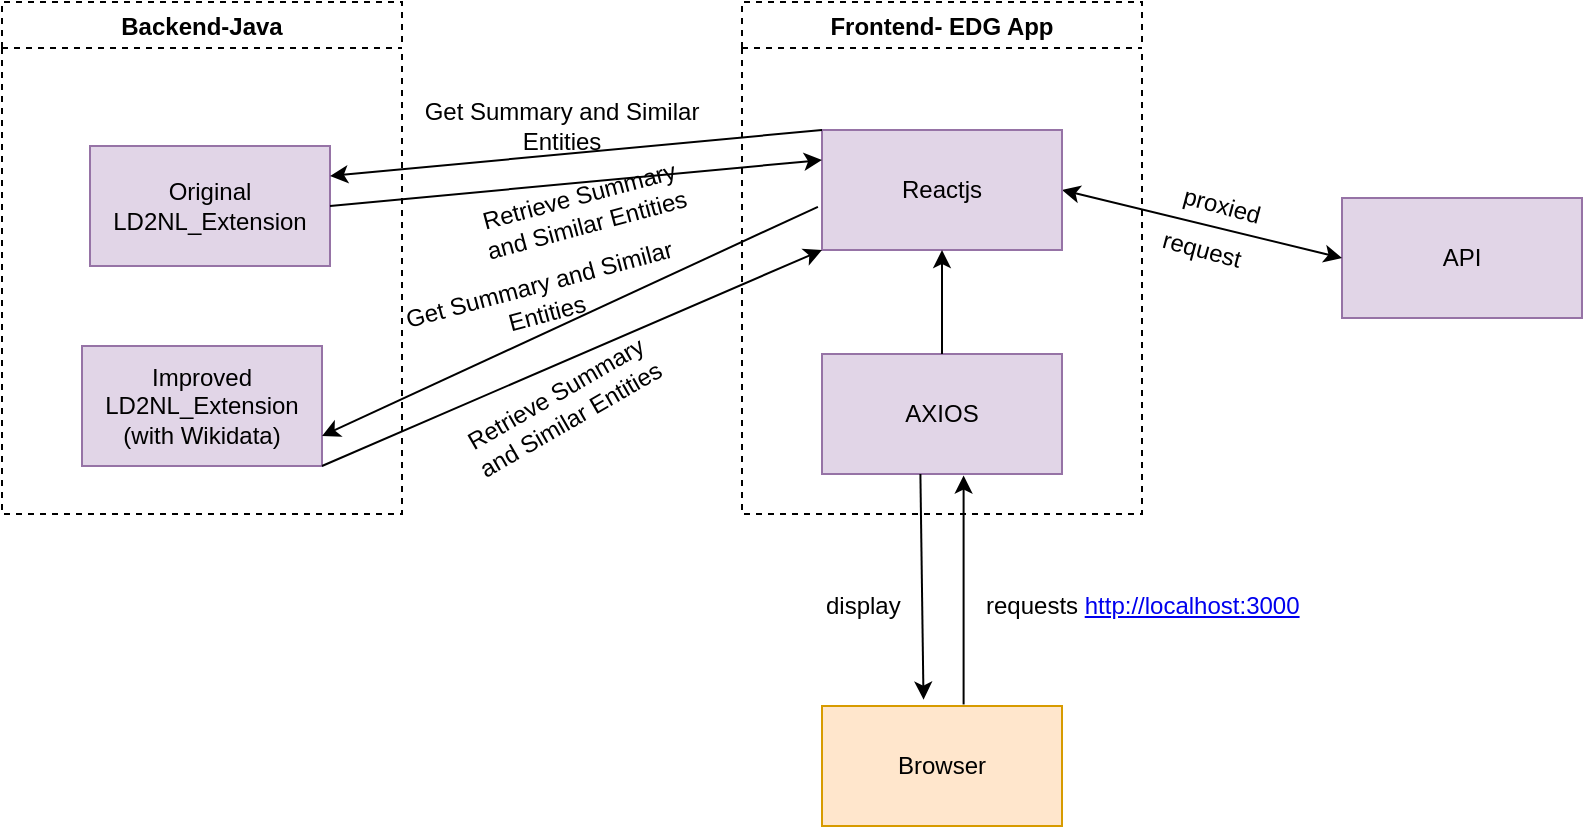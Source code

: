 <mxfile version="13.4.9" type="device"><diagram id="waf0n_SLoDXDpxt7DOUT" name="Page-1"><mxGraphModel dx="1038" dy="517" grid="1" gridSize="10" guides="1" tooltips="1" connect="1" arrows="1" fold="1" page="1" pageScale="1" pageWidth="850" pageHeight="1100" math="0" shadow="0"><root><mxCell id="0"/><mxCell id="1" parent="0"/><mxCell id="DzDkzj1423Q8CRmIXPfI-1" value="Browser" style="rounded=0;whiteSpace=wrap;html=1;fillColor=#ffe6cc;strokeColor=#d79b00;" vertex="1" parent="1"><mxGeometry x="460" y="410" width="120" height="60" as="geometry"/></mxCell><mxCell id="DzDkzj1423Q8CRmIXPfI-4" value="Original&lt;br&gt;LD2NL_Extension" style="rounded=0;whiteSpace=wrap;html=1;fillColor=#e1d5e7;strokeColor=#9673a6;" vertex="1" parent="1"><mxGeometry x="94" y="130" width="120" height="60" as="geometry"/></mxCell><mxCell id="DzDkzj1423Q8CRmIXPfI-5" value="Improved LD2NL_Extension (with Wikidata)" style="rounded=0;whiteSpace=wrap;html=1;fillColor=#e1d5e7;strokeColor=#9673a6;" vertex="1" parent="1"><mxGeometry x="90" y="230" width="120" height="60" as="geometry"/></mxCell><mxCell id="DzDkzj1423Q8CRmIXPfI-6" value="API" style="rounded=0;whiteSpace=wrap;html=1;fillColor=#e1d5e7;strokeColor=#9673a6;" vertex="1" parent="1"><mxGeometry x="720" y="156" width="120" height="60" as="geometry"/></mxCell><mxCell id="DzDkzj1423Q8CRmIXPfI-7" value="requests&amp;nbsp;&lt;a href=&quot;http://localhost:3000/&quot;&gt;http://localhost:3000&lt;/a&gt;" style="text;html=1;strokeColor=none;fillColor=none;align=left;verticalAlign=middle;whiteSpace=wrap;rounded=0;" vertex="1" parent="1"><mxGeometry x="540" y="340" width="180" height="40" as="geometry"/></mxCell><mxCell id="DzDkzj1423Q8CRmIXPfI-8" value="" style="endArrow=classic;startArrow=classic;html=1;strokeColor=#000000;entryX=0;entryY=0.5;entryDx=0;entryDy=0;exitX=1;exitY=0.5;exitDx=0;exitDy=0;" edge="1" parent="1" source="DzDkzj1423Q8CRmIXPfI-3" target="DzDkzj1423Q8CRmIXPfI-6"><mxGeometry width="50" height="50" relative="1" as="geometry"><mxPoint x="387" y="325" as="sourcePoint"/><mxPoint x="437" y="275" as="targetPoint"/></mxGeometry></mxCell><mxCell id="DzDkzj1423Q8CRmIXPfI-13" value="proxied" style="text;html=1;strokeColor=none;fillColor=none;align=center;verticalAlign=middle;whiteSpace=wrap;rounded=0;rotation=15;" vertex="1" parent="1"><mxGeometry x="640" y="150" width="40" height="20" as="geometry"/></mxCell><mxCell id="DzDkzj1423Q8CRmIXPfI-14" value="request" style="text;html=1;strokeColor=none;fillColor=none;align=center;verticalAlign=middle;whiteSpace=wrap;rounded=0;rotation=15;" vertex="1" parent="1"><mxGeometry x="630" y="172" width="40" height="20" as="geometry"/></mxCell><mxCell id="DzDkzj1423Q8CRmIXPfI-15" value="Frontend- EDG App" style="swimlane;fillColor=none;align=center;dashed=1;" vertex="1" parent="1"><mxGeometry x="420" y="58" width="200" height="256" as="geometry"><mxRectangle x="350" y="58" width="138" height="23" as="alternateBounds"/></mxGeometry></mxCell><mxCell id="DzDkzj1423Q8CRmIXPfI-3" value="Reactjs" style="rounded=0;whiteSpace=wrap;html=1;fillColor=#e1d5e7;strokeColor=#9673a6;" vertex="1" parent="DzDkzj1423Q8CRmIXPfI-15"><mxGeometry x="40" y="64" width="120" height="60" as="geometry"/></mxCell><mxCell id="DzDkzj1423Q8CRmIXPfI-2" value="AXIOS" style="rounded=0;whiteSpace=wrap;html=1;fillColor=#e1d5e7;strokeColor=#9673a6;" vertex="1" parent="DzDkzj1423Q8CRmIXPfI-15"><mxGeometry x="40" y="176" width="120" height="60" as="geometry"/></mxCell><mxCell id="DzDkzj1423Q8CRmIXPfI-9" value="" style="endArrow=classic;html=1;strokeColor=#000000;entryX=0.5;entryY=1;entryDx=0;entryDy=0;exitX=0.5;exitY=0;exitDx=0;exitDy=0;" edge="1" parent="DzDkzj1423Q8CRmIXPfI-15" source="DzDkzj1423Q8CRmIXPfI-2" target="DzDkzj1423Q8CRmIXPfI-3"><mxGeometry width="50" height="50" relative="1" as="geometry"><mxPoint x="-33" y="267" as="sourcePoint"/><mxPoint x="17" y="217" as="targetPoint"/></mxGeometry></mxCell><mxCell id="DzDkzj1423Q8CRmIXPfI-16" value="Backend-Java" style="swimlane;fillColor=none;align=center;dashed=1;" vertex="1" parent="1"><mxGeometry x="50" y="58" width="200" height="256" as="geometry"/></mxCell><mxCell id="DzDkzj1423Q8CRmIXPfI-17" value="Get Summary and Similar Entities" style="text;html=1;strokeColor=none;fillColor=none;align=center;verticalAlign=middle;whiteSpace=wrap;rounded=0;rotation=-15;" vertex="1" parent="1"><mxGeometry x="241.25" y="196" width="159.25" height="20" as="geometry"/></mxCell><mxCell id="DzDkzj1423Q8CRmIXPfI-19" value="Retrieve Summary and Similar Entities" style="text;html=1;strokeColor=none;fillColor=none;align=center;verticalAlign=middle;whiteSpace=wrap;rounded=0;rotation=-30;" vertex="1" parent="1"><mxGeometry x="270.25" y="250" width="120.5" height="20" as="geometry"/></mxCell><mxCell id="DzDkzj1423Q8CRmIXPfI-21" value="" style="endArrow=classic;html=1;exitX=0.59;exitY=-0.013;exitDx=0;exitDy=0;exitPerimeter=0;entryX=0.59;entryY=1.013;entryDx=0;entryDy=0;entryPerimeter=0;" edge="1" parent="1" source="DzDkzj1423Q8CRmIXPfI-1" target="DzDkzj1423Q8CRmIXPfI-2"><mxGeometry width="50" height="50" relative="1" as="geometry"><mxPoint x="530" y="390" as="sourcePoint"/><mxPoint x="530" y="330" as="targetPoint"/></mxGeometry></mxCell><mxCell id="DzDkzj1423Q8CRmIXPfI-22" value="" style="endArrow=classic;html=1;exitX=0.41;exitY=1;exitDx=0;exitDy=0;exitPerimeter=0;entryX=0.423;entryY=-0.053;entryDx=0;entryDy=0;entryPerimeter=0;" edge="1" parent="1" source="DzDkzj1423Q8CRmIXPfI-2" target="DzDkzj1423Q8CRmIXPfI-1"><mxGeometry width="50" height="50" relative="1" as="geometry"><mxPoint x="510" y="340" as="sourcePoint"/><mxPoint x="510" y="390" as="targetPoint"/></mxGeometry></mxCell><mxCell id="DzDkzj1423Q8CRmIXPfI-23" value="display&amp;nbsp;" style="text;html=1;strokeColor=none;fillColor=none;align=left;verticalAlign=middle;whiteSpace=wrap;rounded=0;" vertex="1" parent="1"><mxGeometry x="460" y="340" width="40" height="40" as="geometry"/></mxCell><mxCell id="DzDkzj1423Q8CRmIXPfI-27" value="" style="endArrow=classic;html=1;entryX=1;entryY=0.25;entryDx=0;entryDy=0;exitX=0;exitY=0;exitDx=0;exitDy=0;" edge="1" parent="1" source="DzDkzj1423Q8CRmIXPfI-3" target="DzDkzj1423Q8CRmIXPfI-4"><mxGeometry width="50" height="50" relative="1" as="geometry"><mxPoint x="400" y="190" as="sourcePoint"/><mxPoint x="450" y="140" as="targetPoint"/></mxGeometry></mxCell><mxCell id="DzDkzj1423Q8CRmIXPfI-28" value="" style="endArrow=classic;html=1;entryX=0;entryY=0.25;entryDx=0;entryDy=0;exitX=1;exitY=0.5;exitDx=0;exitDy=0;" edge="1" parent="1" source="DzDkzj1423Q8CRmIXPfI-4" target="DzDkzj1423Q8CRmIXPfI-3"><mxGeometry width="50" height="50" relative="1" as="geometry"><mxPoint x="400" y="190" as="sourcePoint"/><mxPoint x="450" y="140" as="targetPoint"/></mxGeometry></mxCell><mxCell id="DzDkzj1423Q8CRmIXPfI-30" value="" style="endArrow=classic;html=1;exitX=-0.017;exitY=0.64;exitDx=0;exitDy=0;entryX=1;entryY=0.75;entryDx=0;entryDy=0;exitPerimeter=0;" edge="1" parent="1" source="DzDkzj1423Q8CRmIXPfI-3" target="DzDkzj1423Q8CRmIXPfI-5"><mxGeometry width="50" height="50" relative="1" as="geometry"><mxPoint x="400" y="190" as="sourcePoint"/><mxPoint x="450" y="140" as="targetPoint"/></mxGeometry></mxCell><mxCell id="DzDkzj1423Q8CRmIXPfI-29" value="" style="endArrow=classic;html=1;entryX=0;entryY=1;entryDx=0;entryDy=0;exitX=1;exitY=1;exitDx=0;exitDy=0;" edge="1" parent="1" source="DzDkzj1423Q8CRmIXPfI-5" target="DzDkzj1423Q8CRmIXPfI-3"><mxGeometry width="50" height="50" relative="1" as="geometry"><mxPoint x="310" y="360" as="sourcePoint"/><mxPoint x="500" y="200" as="targetPoint"/></mxGeometry></mxCell><mxCell id="DzDkzj1423Q8CRmIXPfI-32" value="Retrieve Summary and Similar Entities" style="text;html=1;strokeColor=none;fillColor=none;align=center;verticalAlign=middle;whiteSpace=wrap;rounded=0;rotation=-15;" vertex="1" parent="1"><mxGeometry x="280" y="152" width="120.5" height="20" as="geometry"/></mxCell><mxCell id="DzDkzj1423Q8CRmIXPfI-33" value="Get Summary and Similar Entities" style="text;html=1;strokeColor=none;fillColor=none;align=center;verticalAlign=middle;whiteSpace=wrap;rounded=0;rotation=0;" vertex="1" parent="1"><mxGeometry x="250" y="110" width="160" height="20" as="geometry"/></mxCell></root></mxGraphModel></diagram></mxfile>
